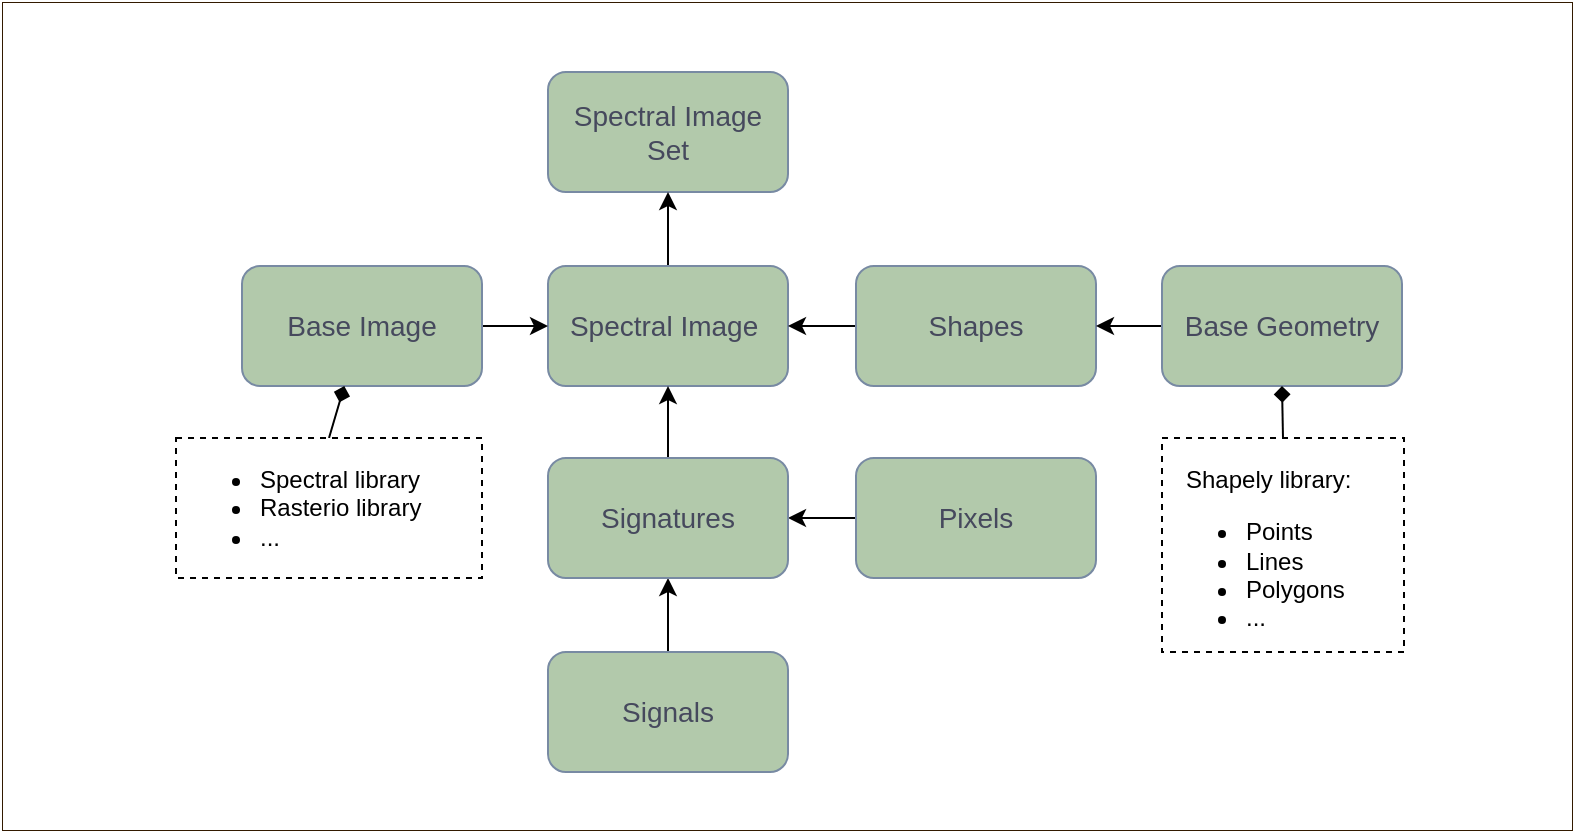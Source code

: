 <mxfile version="26.2.14">
  <diagram name="Page-1" id="KD9Rf0FGmBdKboop7PPn">
    <mxGraphModel grid="0" page="1" gridSize="10" guides="1" tooltips="1" connect="1" arrows="1" fold="1" pageScale="1" pageWidth="1200" pageHeight="1600" math="0" shadow="0" adaptiveColors="auto">
      <root>
        <mxCell id="0" />
        <mxCell id="1" parent="0" />
        <mxCell id="Q9c8q2dsdVY6IwAu6Xcm-1" value="" style="rounded=0;whiteSpace=wrap;html=1;fillColor=none;strokeColor=#331A00;strokeWidth=0.5;" vertex="1" parent="1">
          <mxGeometry x="227" y="272" width="785" height="414" as="geometry" />
        </mxCell>
        <mxCell id="2ScwjqWDhc_dIcK86GyV-1" value="&lt;font style=&quot;font-size: 14px;&quot;&gt;Spectral Image Set&lt;/font&gt;" style="rounded=1;whiteSpace=wrap;html=1;labelBackgroundColor=none;fillColor=#B2C9AB;strokeColor=#788AA3;fontColor=#46495D;" vertex="1" parent="1">
          <mxGeometry x="500" y="307" width="120" height="60" as="geometry" />
        </mxCell>
        <mxCell id="2ScwjqWDhc_dIcK86GyV-17" style="edgeStyle=orthogonalEdgeStyle;rounded=0;orthogonalLoop=1;jettySize=auto;html=1;exitX=0.5;exitY=0;exitDx=0;exitDy=0;" edge="1" parent="1" source="2ScwjqWDhc_dIcK86GyV-2" target="2ScwjqWDhc_dIcK86GyV-1">
          <mxGeometry relative="1" as="geometry" />
        </mxCell>
        <mxCell id="2ScwjqWDhc_dIcK86GyV-2" value="&lt;font style=&quot;font-size: 14px;&quot;&gt;Spectral Image&amp;nbsp;&lt;/font&gt;" style="rounded=1;whiteSpace=wrap;html=1;labelBackgroundColor=none;fillColor=#B2C9AB;strokeColor=#788AA3;fontColor=#46495D;" vertex="1" parent="1">
          <mxGeometry x="500" y="404" width="120" height="60" as="geometry" />
        </mxCell>
        <mxCell id="2ScwjqWDhc_dIcK86GyV-14" style="edgeStyle=orthogonalEdgeStyle;rounded=0;orthogonalLoop=1;jettySize=auto;html=1;exitX=0;exitY=0.5;exitDx=0;exitDy=0;entryX=1;entryY=0.5;entryDx=0;entryDy=0;" edge="1" parent="1" source="2ScwjqWDhc_dIcK86GyV-3" target="2ScwjqWDhc_dIcK86GyV-2">
          <mxGeometry relative="1" as="geometry" />
        </mxCell>
        <mxCell id="2ScwjqWDhc_dIcK86GyV-3" value="&lt;font style=&quot;font-size: 14px;&quot;&gt;Shapes&lt;/font&gt;" style="rounded=1;whiteSpace=wrap;html=1;labelBackgroundColor=none;fillColor=#B2C9AB;strokeColor=#788AA3;fontColor=#46495D;" vertex="1" parent="1">
          <mxGeometry x="654" y="404" width="120" height="60" as="geometry" />
        </mxCell>
        <mxCell id="2ScwjqWDhc_dIcK86GyV-12" style="edgeStyle=orthogonalEdgeStyle;rounded=0;orthogonalLoop=1;jettySize=auto;html=1;" edge="1" parent="1" source="2ScwjqWDhc_dIcK86GyV-4" target="2ScwjqWDhc_dIcK86GyV-6">
          <mxGeometry relative="1" as="geometry" />
        </mxCell>
        <mxCell id="2ScwjqWDhc_dIcK86GyV-4" value="&lt;font style=&quot;font-size: 14px;&quot;&gt;Signals&lt;/font&gt;" style="rounded=1;whiteSpace=wrap;html=1;labelBackgroundColor=none;fillColor=#B2C9AB;strokeColor=#788AA3;fontColor=#46495D;" vertex="1" parent="1">
          <mxGeometry x="500" y="597" width="120" height="60" as="geometry" />
        </mxCell>
        <mxCell id="2ScwjqWDhc_dIcK86GyV-13" style="edgeStyle=orthogonalEdgeStyle;rounded=0;orthogonalLoop=1;jettySize=auto;html=1;exitX=0;exitY=0.5;exitDx=0;exitDy=0;entryX=1;entryY=0.5;entryDx=0;entryDy=0;" edge="1" parent="1" source="2ScwjqWDhc_dIcK86GyV-5" target="2ScwjqWDhc_dIcK86GyV-6">
          <mxGeometry relative="1" as="geometry" />
        </mxCell>
        <mxCell id="2ScwjqWDhc_dIcK86GyV-5" value="&lt;font style=&quot;font-size: 14px;&quot;&gt;Pixels&lt;/font&gt;" style="rounded=1;whiteSpace=wrap;html=1;labelBackgroundColor=none;fillColor=#B2C9AB;strokeColor=#788AA3;fontColor=#46495D;" vertex="1" parent="1">
          <mxGeometry x="654" y="500" width="120" height="60" as="geometry" />
        </mxCell>
        <mxCell id="2ScwjqWDhc_dIcK86GyV-11" style="edgeStyle=orthogonalEdgeStyle;rounded=0;orthogonalLoop=1;jettySize=auto;html=1;exitX=0.5;exitY=0;exitDx=0;exitDy=0;entryX=0.5;entryY=1;entryDx=0;entryDy=0;" edge="1" parent="1" source="2ScwjqWDhc_dIcK86GyV-6" target="2ScwjqWDhc_dIcK86GyV-2">
          <mxGeometry relative="1" as="geometry" />
        </mxCell>
        <mxCell id="2ScwjqWDhc_dIcK86GyV-6" value="&lt;font style=&quot;font-size: 14px;&quot;&gt;Signatures&lt;/font&gt;" style="rounded=1;whiteSpace=wrap;html=1;labelBackgroundColor=none;fillColor=#B2C9AB;strokeColor=#788AA3;fontColor=#46495D;" vertex="1" parent="1">
          <mxGeometry x="500" y="500" width="120" height="60" as="geometry" />
        </mxCell>
        <mxCell id="2ScwjqWDhc_dIcK86GyV-15" style="edgeStyle=orthogonalEdgeStyle;rounded=0;orthogonalLoop=1;jettySize=auto;html=1;exitX=0;exitY=0.5;exitDx=0;exitDy=0;entryX=1;entryY=0.5;entryDx=0;entryDy=0;" edge="1" parent="1" source="2ScwjqWDhc_dIcK86GyV-8" target="2ScwjqWDhc_dIcK86GyV-3">
          <mxGeometry relative="1" as="geometry" />
        </mxCell>
        <mxCell id="2ScwjqWDhc_dIcK86GyV-8" value="&lt;font style=&quot;font-size: 14px;&quot;&gt;Base Geometry&lt;/font&gt;" style="rounded=1;whiteSpace=wrap;html=1;labelBackgroundColor=none;fillColor=#B2C9AB;strokeColor=#788AA3;fontColor=#46495D;" vertex="1" parent="1">
          <mxGeometry x="807" y="404" width="120" height="60" as="geometry" />
        </mxCell>
        <mxCell id="2ScwjqWDhc_dIcK86GyV-18" style="edgeStyle=orthogonalEdgeStyle;rounded=0;orthogonalLoop=1;jettySize=auto;html=1;exitX=1;exitY=0.5;exitDx=0;exitDy=0;entryX=0;entryY=0.5;entryDx=0;entryDy=0;" edge="1" parent="1" source="2ScwjqWDhc_dIcK86GyV-9" target="2ScwjqWDhc_dIcK86GyV-2">
          <mxGeometry relative="1" as="geometry" />
        </mxCell>
        <mxCell id="2ScwjqWDhc_dIcK86GyV-9" value="&lt;font style=&quot;font-size: 14px;&quot;&gt;Base Image&lt;/font&gt;" style="rounded=1;whiteSpace=wrap;html=1;labelBackgroundColor=none;fillColor=#B2C9AB;strokeColor=#788AA3;fontColor=#46495D;" vertex="1" parent="1">
          <mxGeometry x="347" y="404" width="120" height="60" as="geometry" />
        </mxCell>
        <mxCell id="ZhcXIKDLDVEHgMZw6Vce-7" style="edgeStyle=orthogonalEdgeStyle;rounded=0;orthogonalLoop=1;jettySize=auto;html=1;exitX=0.5;exitY=0;exitDx=0;exitDy=0;entryX=0.5;entryY=1;entryDx=0;entryDy=0;endArrow=diamond;endFill=1;" edge="1" parent="1" source="ZhcXIKDLDVEHgMZw6Vce-4" target="2ScwjqWDhc_dIcK86GyV-8">
          <mxGeometry relative="1" as="geometry" />
        </mxCell>
        <mxCell id="ZhcXIKDLDVEHgMZw6Vce-4" value="&lt;div style=&quot;text-align: center;&quot;&gt;&lt;br&gt;&lt;/div&gt;&lt;div style=&quot;text-align: center;&quot;&gt;&amp;nbsp; &amp;nbsp;Shapely library:&lt;/div&gt;&lt;div&gt;&lt;ul&gt;&lt;li&gt;&lt;span style=&quot;background-color: transparent; color: light-dark(rgb(0, 0, 0), rgb(255, 255, 255));&quot;&gt;Points&lt;/span&gt;&lt;/li&gt;&lt;li&gt;&lt;span style=&quot;background-color: transparent; color: light-dark(rgb(0, 0, 0), rgb(255, 255, 255));&quot;&gt;Lines&lt;/span&gt;&lt;/li&gt;&lt;li&gt;&lt;span style=&quot;background-color: transparent; color: light-dark(rgb(0, 0, 0), rgb(255, 255, 255));&quot;&gt;Polygons&lt;/span&gt;&lt;/li&gt;&lt;li&gt;&lt;span style=&quot;background-color: transparent; color: light-dark(rgb(0, 0, 0), rgb(255, 255, 255));&quot;&gt;...&lt;/span&gt;&lt;/li&gt;&lt;/ul&gt;&lt;/div&gt;" style="rounded=0;whiteSpace=wrap;html=1;dashed=1;align=left;imageHeight=27;" vertex="1" parent="1">
          <mxGeometry x="807" y="490" width="121" height="107" as="geometry" />
        </mxCell>
        <mxCell id="ZhcXIKDLDVEHgMZw6Vce-10" style="rounded=0;orthogonalLoop=1;jettySize=auto;html=1;exitX=0.5;exitY=0;exitDx=0;exitDy=0;endArrow=diamond;endFill=1;" edge="1" parent="1" source="ZhcXIKDLDVEHgMZw6Vce-8" target="2ScwjqWDhc_dIcK86GyV-9">
          <mxGeometry relative="1" as="geometry" />
        </mxCell>
        <mxCell id="ZhcXIKDLDVEHgMZw6Vce-8" value="&lt;ul&gt;&lt;li&gt;Spectral library&lt;/li&gt;&lt;li&gt;Rasterio library&lt;/li&gt;&lt;li&gt;...&lt;/li&gt;&lt;/ul&gt;" style="rounded=0;whiteSpace=wrap;html=1;dashed=1;align=left;imageHeight=27;" vertex="1" parent="1">
          <mxGeometry x="314" y="490" width="153" height="70" as="geometry" />
        </mxCell>
      </root>
    </mxGraphModel>
  </diagram>
</mxfile>
